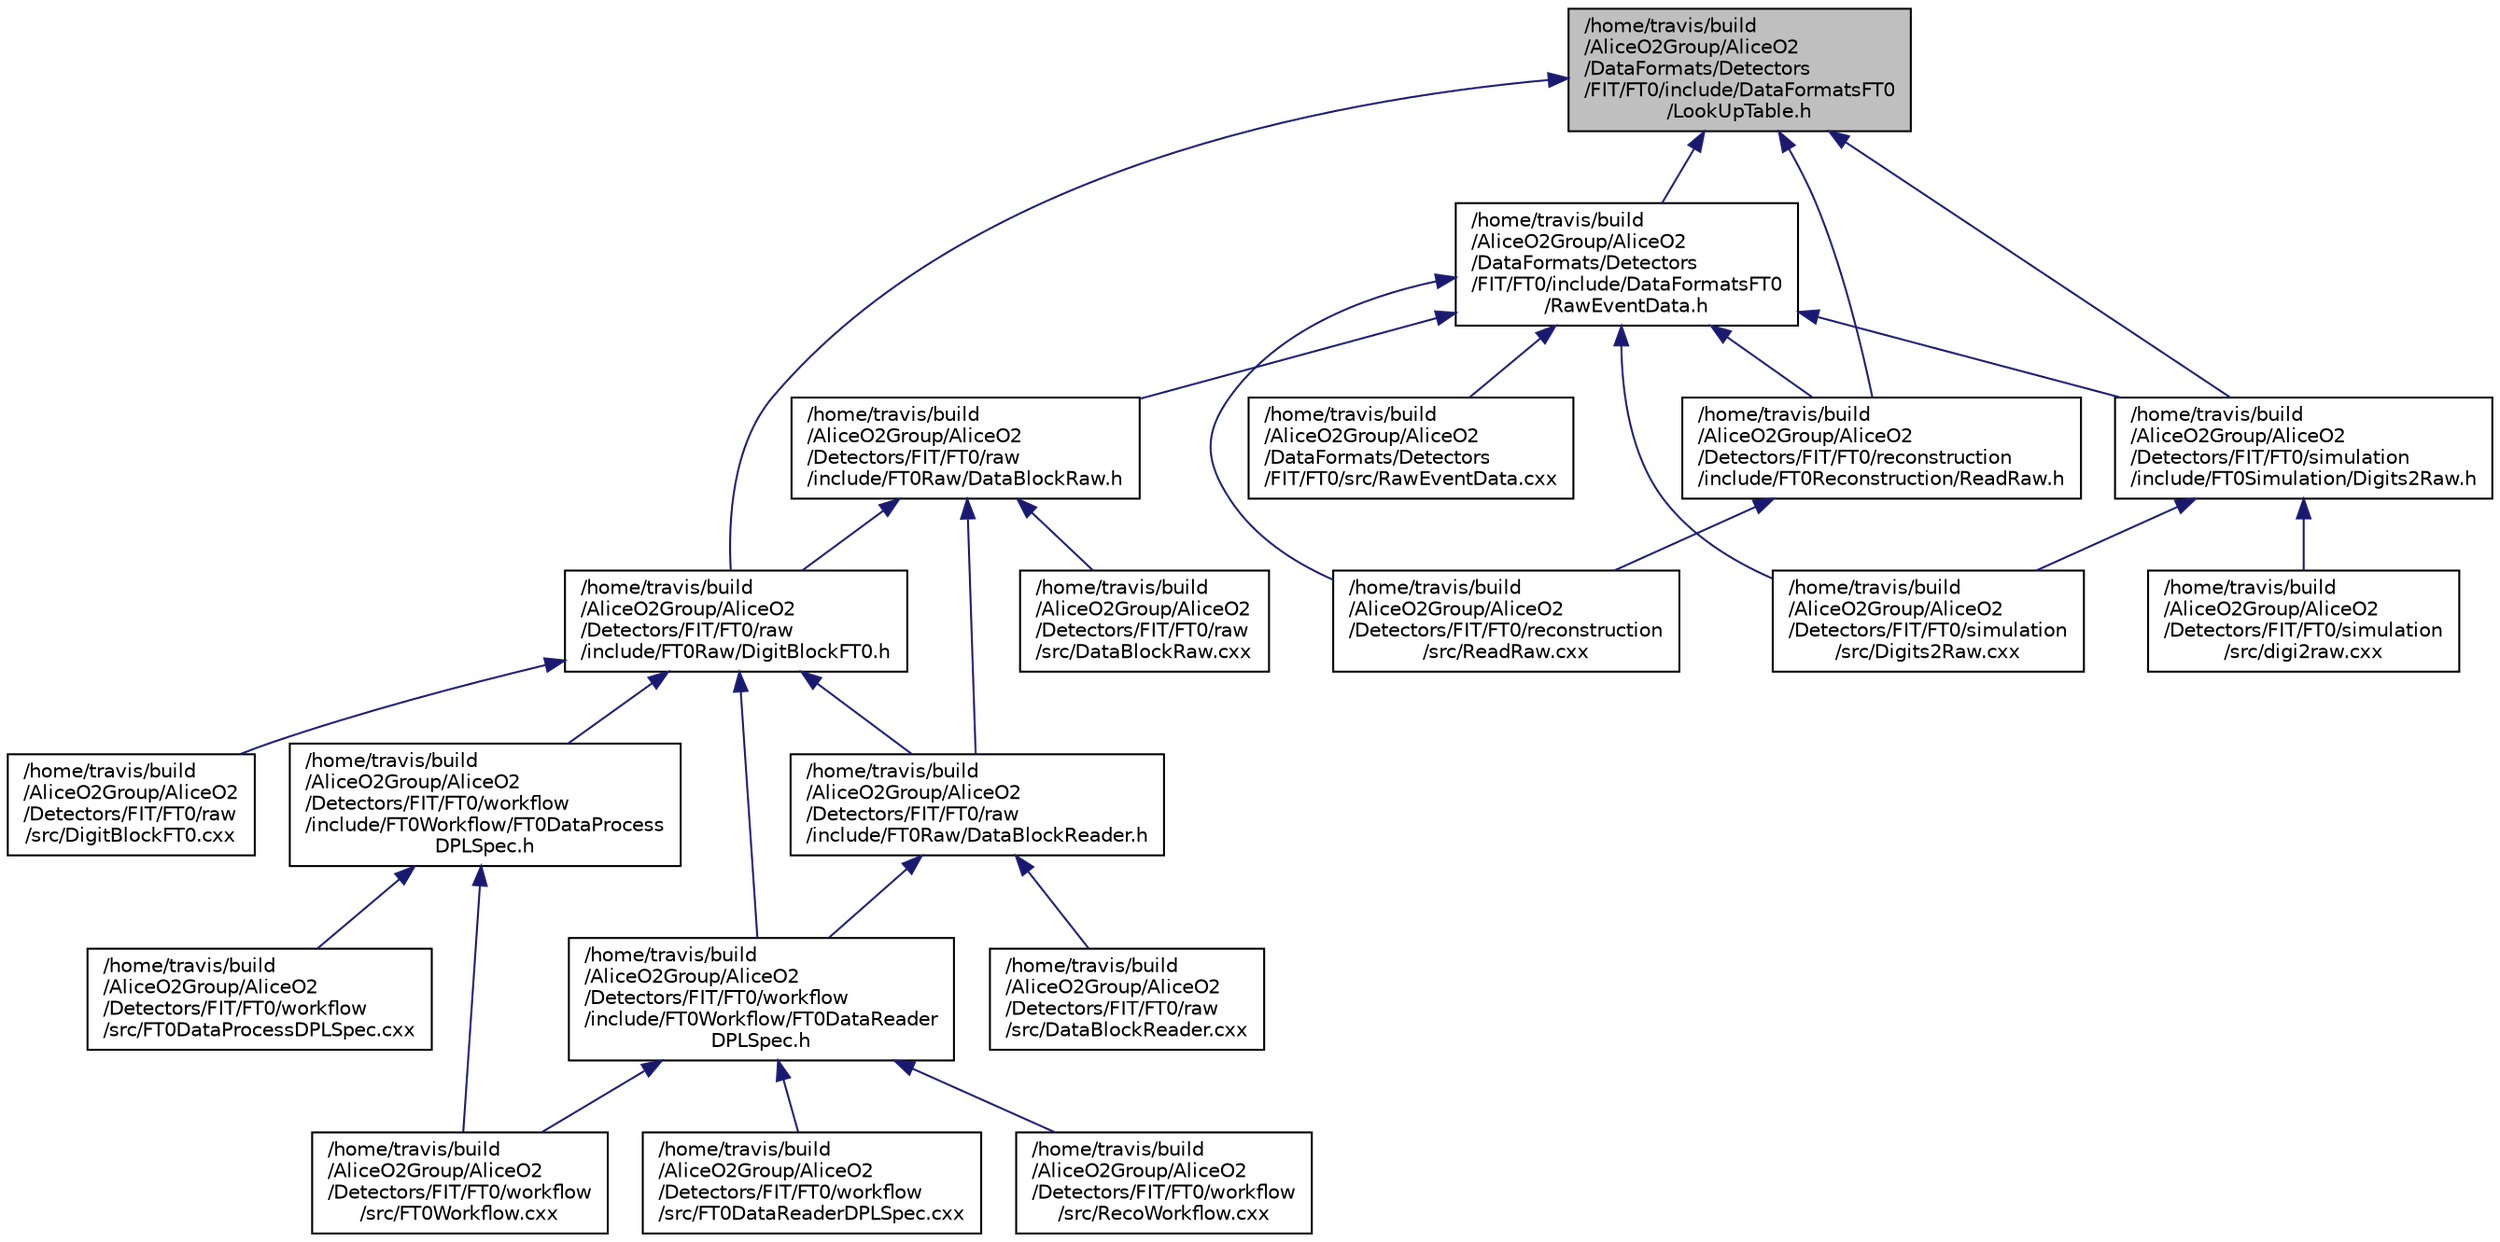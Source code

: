 digraph "/home/travis/build/AliceO2Group/AliceO2/DataFormats/Detectors/FIT/FT0/include/DataFormatsFT0/LookUpTable.h"
{
 // INTERACTIVE_SVG=YES
  bgcolor="transparent";
  edge [fontname="Helvetica",fontsize="10",labelfontname="Helvetica",labelfontsize="10"];
  node [fontname="Helvetica",fontsize="10",shape=record];
  Node5 [label="/home/travis/build\l/AliceO2Group/AliceO2\l/DataFormats/Detectors\l/FIT/FT0/include/DataFormatsFT0\l/LookUpTable.h",height=0.2,width=0.4,color="black", fillcolor="grey75", style="filled", fontcolor="black"];
  Node5 -> Node6 [dir="back",color="midnightblue",fontsize="10",style="solid",fontname="Helvetica"];
  Node6 [label="/home/travis/build\l/AliceO2Group/AliceO2\l/DataFormats/Detectors\l/FIT/FT0/include/DataFormatsFT0\l/RawEventData.h",height=0.2,width=0.4,color="black",URL="$d3/dcb/FT0_2include_2DataFormatsFT0_2RawEventData_8h.html"];
  Node6 -> Node7 [dir="back",color="midnightblue",fontsize="10",style="solid",fontname="Helvetica"];
  Node7 [label="/home/travis/build\l/AliceO2Group/AliceO2\l/DataFormats/Detectors\l/FIT/FT0/src/RawEventData.cxx",height=0.2,width=0.4,color="black",URL="$dd/d44/FT0_2src_2RawEventData_8cxx.html"];
  Node6 -> Node8 [dir="back",color="midnightblue",fontsize="10",style="solid",fontname="Helvetica"];
  Node8 [label="/home/travis/build\l/AliceO2Group/AliceO2\l/Detectors/FIT/FT0/raw\l/include/FT0Raw/DataBlockRaw.h",height=0.2,width=0.4,color="black",URL="$d6/d84/DataBlockRaw_8h.html"];
  Node8 -> Node9 [dir="back",color="midnightblue",fontsize="10",style="solid",fontname="Helvetica"];
  Node9 [label="/home/travis/build\l/AliceO2Group/AliceO2\l/Detectors/FIT/FT0/raw\l/include/FT0Raw/DataBlockReader.h",height=0.2,width=0.4,color="black",URL="$d2/dbb/DataBlockReader_8h.html"];
  Node9 -> Node10 [dir="back",color="midnightblue",fontsize="10",style="solid",fontname="Helvetica"];
  Node10 [label="/home/travis/build\l/AliceO2Group/AliceO2\l/Detectors/FIT/FT0/raw\l/src/DataBlockReader.cxx",height=0.2,width=0.4,color="black",URL="$d9/da5/DataBlockReader_8cxx.html"];
  Node9 -> Node11 [dir="back",color="midnightblue",fontsize="10",style="solid",fontname="Helvetica"];
  Node11 [label="/home/travis/build\l/AliceO2Group/AliceO2\l/Detectors/FIT/FT0/workflow\l/include/FT0Workflow/FT0DataReader\lDPLSpec.h",height=0.2,width=0.4,color="black",URL="$d4/dfa/FT0DataReaderDPLSpec_8h.html"];
  Node11 -> Node12 [dir="back",color="midnightblue",fontsize="10",style="solid",fontname="Helvetica"];
  Node12 [label="/home/travis/build\l/AliceO2Group/AliceO2\l/Detectors/FIT/FT0/workflow\l/src/FT0DataReaderDPLSpec.cxx",height=0.2,width=0.4,color="black",URL="$d2/dc4/FT0DataReaderDPLSpec_8cxx.html"];
  Node11 -> Node13 [dir="back",color="midnightblue",fontsize="10",style="solid",fontname="Helvetica"];
  Node13 [label="/home/travis/build\l/AliceO2Group/AliceO2\l/Detectors/FIT/FT0/workflow\l/src/FT0Workflow.cxx",height=0.2,width=0.4,color="black",URL="$d6/d99/FT0Workflow_8cxx.html"];
  Node11 -> Node14 [dir="back",color="midnightblue",fontsize="10",style="solid",fontname="Helvetica"];
  Node14 [label="/home/travis/build\l/AliceO2Group/AliceO2\l/Detectors/FIT/FT0/workflow\l/src/RecoWorkflow.cxx",height=0.2,width=0.4,color="black",URL="$d3/d63/FIT_2FT0_2workflow_2src_2RecoWorkflow_8cxx.html"];
  Node8 -> Node15 [dir="back",color="midnightblue",fontsize="10",style="solid",fontname="Helvetica"];
  Node15 [label="/home/travis/build\l/AliceO2Group/AliceO2\l/Detectors/FIT/FT0/raw\l/include/FT0Raw/DigitBlockFT0.h",height=0.2,width=0.4,color="black",URL="$da/d89/DigitBlockFT0_8h.html"];
  Node15 -> Node9 [dir="back",color="midnightblue",fontsize="10",style="solid",fontname="Helvetica"];
  Node15 -> Node16 [dir="back",color="midnightblue",fontsize="10",style="solid",fontname="Helvetica"];
  Node16 [label="/home/travis/build\l/AliceO2Group/AliceO2\l/Detectors/FIT/FT0/raw\l/src/DigitBlockFT0.cxx",height=0.2,width=0.4,color="black",URL="$db/d5f/DigitBlockFT0_8cxx.html"];
  Node15 -> Node17 [dir="back",color="midnightblue",fontsize="10",style="solid",fontname="Helvetica"];
  Node17 [label="/home/travis/build\l/AliceO2Group/AliceO2\l/Detectors/FIT/FT0/workflow\l/include/FT0Workflow/FT0DataProcess\lDPLSpec.h",height=0.2,width=0.4,color="black",URL="$d5/db7/FT0DataProcessDPLSpec_8h.html"];
  Node17 -> Node18 [dir="back",color="midnightblue",fontsize="10",style="solid",fontname="Helvetica"];
  Node18 [label="/home/travis/build\l/AliceO2Group/AliceO2\l/Detectors/FIT/FT0/workflow\l/src/FT0DataProcessDPLSpec.cxx",height=0.2,width=0.4,color="black",URL="$d7/d18/FT0DataProcessDPLSpec_8cxx.html"];
  Node17 -> Node13 [dir="back",color="midnightblue",fontsize="10",style="solid",fontname="Helvetica"];
  Node15 -> Node11 [dir="back",color="midnightblue",fontsize="10",style="solid",fontname="Helvetica"];
  Node8 -> Node19 [dir="back",color="midnightblue",fontsize="10",style="solid",fontname="Helvetica"];
  Node19 [label="/home/travis/build\l/AliceO2Group/AliceO2\l/Detectors/FIT/FT0/raw\l/src/DataBlockRaw.cxx",height=0.2,width=0.4,color="black",URL="$d9/d4b/DataBlockRaw_8cxx.html"];
  Node6 -> Node20 [dir="back",color="midnightblue",fontsize="10",style="solid",fontname="Helvetica"];
  Node20 [label="/home/travis/build\l/AliceO2Group/AliceO2\l/Detectors/FIT/FT0/reconstruction\l/include/FT0Reconstruction/ReadRaw.h",height=0.2,width=0.4,color="black",URL="$d0/d72/FT0_2reconstruction_2include_2FT0Reconstruction_2ReadRaw_8h.html"];
  Node20 -> Node21 [dir="back",color="midnightblue",fontsize="10",style="solid",fontname="Helvetica"];
  Node21 [label="/home/travis/build\l/AliceO2Group/AliceO2\l/Detectors/FIT/FT0/reconstruction\l/src/ReadRaw.cxx",height=0.2,width=0.4,color="black",URL="$d7/d37/FT0_2reconstruction_2src_2ReadRaw_8cxx.html"];
  Node6 -> Node21 [dir="back",color="midnightblue",fontsize="10",style="solid",fontname="Helvetica"];
  Node6 -> Node22 [dir="back",color="midnightblue",fontsize="10",style="solid",fontname="Helvetica"];
  Node22 [label="/home/travis/build\l/AliceO2Group/AliceO2\l/Detectors/FIT/FT0/simulation\l/include/FT0Simulation/Digits2Raw.h",height=0.2,width=0.4,color="black",URL="$d6/d32/FT0_2simulation_2include_2FT0Simulation_2Digits2Raw_8h.html"];
  Node22 -> Node23 [dir="back",color="midnightblue",fontsize="10",style="solid",fontname="Helvetica"];
  Node23 [label="/home/travis/build\l/AliceO2Group/AliceO2\l/Detectors/FIT/FT0/simulation\l/src/digi2raw.cxx",height=0.2,width=0.4,color="black",URL="$da/dff/FIT_2FT0_2simulation_2src_2digi2raw_8cxx.html"];
  Node22 -> Node24 [dir="back",color="midnightblue",fontsize="10",style="solid",fontname="Helvetica"];
  Node24 [label="/home/travis/build\l/AliceO2Group/AliceO2\l/Detectors/FIT/FT0/simulation\l/src/Digits2Raw.cxx",height=0.2,width=0.4,color="black",URL="$da/da6/FT0_2simulation_2src_2Digits2Raw_8cxx.html"];
  Node6 -> Node24 [dir="back",color="midnightblue",fontsize="10",style="solid",fontname="Helvetica"];
  Node5 -> Node15 [dir="back",color="midnightblue",fontsize="10",style="solid",fontname="Helvetica"];
  Node5 -> Node20 [dir="back",color="midnightblue",fontsize="10",style="solid",fontname="Helvetica"];
  Node5 -> Node22 [dir="back",color="midnightblue",fontsize="10",style="solid",fontname="Helvetica"];
}
